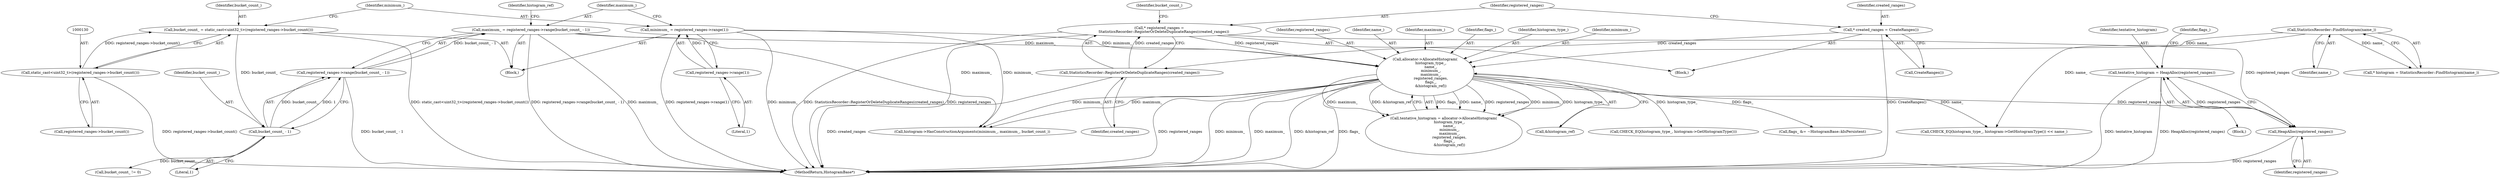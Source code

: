 digraph "0_Chrome_03c2e97746a2c471ae136b0c669f8d0c033fe168@API" {
"1000178" [label="(Call,tentative_histogram = HeapAlloc(registered_ranges))"];
"1000180" [label="(Call,HeapAlloc(registered_ranges))"];
"1000118" [label="(Call,* registered_ranges =\n        StatisticsRecorder::RegisterOrDeleteDuplicateRanges(created_ranges))"];
"1000120" [label="(Call,StatisticsRecorder::RegisterOrDeleteDuplicateRanges(created_ranges))"];
"1000114" [label="(Call,* created_ranges = CreateRanges())"];
"1000156" [label="(Call,allocator->AllocateHistogram(\n          histogram_type_,\n          name_,\n          minimum_,\n          maximum_,\n          registered_ranges,\n          flags_,\n          &histogram_ref))"];
"1000107" [label="(Call,StatisticsRecorder::FindHistogram(name_))"];
"1000132" [label="(Call,minimum_ = registered_ranges->range(1))"];
"1000134" [label="(Call,registered_ranges->range(1))"];
"1000136" [label="(Call,maximum_ = registered_ranges->range(bucket_count_ - 1))"];
"1000138" [label="(Call,registered_ranges->range(bucket_count_ - 1))"];
"1000139" [label="(Call,bucket_count_ - 1)"];
"1000127" [label="(Call,bucket_count_ = static_cast<uint32_t>(registered_ranges->bucket_count()))"];
"1000129" [label="(Call,static_cast<uint32_t>(registered_ranges->bucket_count()))"];
"1000108" [label="(Identifier,name_)"];
"1000116" [label="(Call,CreateRanges())"];
"1000138" [label="(Call,registered_ranges->range(bucket_count_ - 1))"];
"1000219" [label="(Call,bucket_count_ != 0)"];
"1000179" [label="(Identifier,tentative_histogram)"];
"1000163" [label="(Call,&histogram_ref)"];
"1000223" [label="(Call,histogram->HasConstructionArguments(minimum_, maximum_, bucket_count_))"];
"1000157" [label="(Identifier,histogram_type_)"];
"1000114" [label="(Call,* created_ranges = CreateRanges())"];
"1000136" [label="(Call,maximum_ = registered_ranges->range(bucket_count_ - 1))"];
"1000120" [label="(Call,StatisticsRecorder::RegisterOrDeleteDuplicateRanges(created_ranges))"];
"1000115" [label="(Identifier,created_ranges)"];
"1000180" [label="(Call,HeapAlloc(registered_ranges))"];
"1000144" [label="(Identifier,histogram_ref)"];
"1000127" [label="(Call,bucket_count_ = static_cast<uint32_t>(registered_ranges->bucket_count()))"];
"1000212" [label="(Call,CHECK_EQ(histogram_type_, histogram->GetHistogramType()) << name_)"];
"1000119" [label="(Identifier,registered_ranges)"];
"1000240" [label="(MethodReturn,HistogramBase*)"];
"1000124" [label="(Identifier,bucket_count_)"];
"1000213" [label="(Call,CHECK_EQ(histogram_type_, histogram->GetHistogramType()))"];
"1000178" [label="(Call,tentative_histogram = HeapAlloc(registered_ranges))"];
"1000118" [label="(Call,* registered_ranges =\n        StatisticsRecorder::RegisterOrDeleteDuplicateRanges(created_ranges))"];
"1000133" [label="(Identifier,minimum_)"];
"1000141" [label="(Literal,1)"];
"1000135" [label="(Literal,1)"];
"1000140" [label="(Identifier,bucket_count_)"];
"1000129" [label="(Call,static_cast<uint32_t>(registered_ranges->bucket_count()))"];
"1000137" [label="(Identifier,maximum_)"];
"1000168" [label="(Block,)"];
"1000156" [label="(Call,allocator->AllocateHistogram(\n          histogram_type_,\n          name_,\n          minimum_,\n          maximum_,\n          registered_ranges,\n          flags_,\n          &histogram_ref))"];
"1000131" [label="(Call,registered_ranges->bucket_count())"];
"1000112" [label="(Block,)"];
"1000159" [label="(Identifier,minimum_)"];
"1000128" [label="(Identifier,bucket_count_)"];
"1000175" [label="(Call,flags_ &= ~HistogramBase::kIsPersistent)"];
"1000161" [label="(Identifier,registered_ranges)"];
"1000183" [label="(Identifier,flags_)"];
"1000158" [label="(Identifier,name_)"];
"1000107" [label="(Call,StatisticsRecorder::FindHistogram(name_))"];
"1000181" [label="(Identifier,registered_ranges)"];
"1000134" [label="(Call,registered_ranges->range(1))"];
"1000139" [label="(Call,bucket_count_ - 1)"];
"1000154" [label="(Call,tentative_histogram = allocator->AllocateHistogram(\n          histogram_type_,\n          name_,\n          minimum_,\n          maximum_,\n          registered_ranges,\n          flags_,\n          &histogram_ref))"];
"1000160" [label="(Identifier,maximum_)"];
"1000162" [label="(Identifier,flags_)"];
"1000126" [label="(Block,)"];
"1000132" [label="(Call,minimum_ = registered_ranges->range(1))"];
"1000105" [label="(Call,* histogram = StatisticsRecorder::FindHistogram(name_))"];
"1000121" [label="(Identifier,created_ranges)"];
"1000178" -> "1000168"  [label="AST: "];
"1000178" -> "1000180"  [label="CFG: "];
"1000179" -> "1000178"  [label="AST: "];
"1000180" -> "1000178"  [label="AST: "];
"1000183" -> "1000178"  [label="CFG: "];
"1000178" -> "1000240"  [label="DDG: tentative_histogram"];
"1000178" -> "1000240"  [label="DDG: HeapAlloc(registered_ranges)"];
"1000180" -> "1000178"  [label="DDG: registered_ranges"];
"1000180" -> "1000181"  [label="CFG: "];
"1000181" -> "1000180"  [label="AST: "];
"1000180" -> "1000240"  [label="DDG: registered_ranges"];
"1000118" -> "1000180"  [label="DDG: registered_ranges"];
"1000156" -> "1000180"  [label="DDG: registered_ranges"];
"1000118" -> "1000112"  [label="AST: "];
"1000118" -> "1000120"  [label="CFG: "];
"1000119" -> "1000118"  [label="AST: "];
"1000120" -> "1000118"  [label="AST: "];
"1000124" -> "1000118"  [label="CFG: "];
"1000118" -> "1000240"  [label="DDG: StatisticsRecorder::RegisterOrDeleteDuplicateRanges(created_ranges)"];
"1000118" -> "1000240"  [label="DDG: registered_ranges"];
"1000120" -> "1000118"  [label="DDG: created_ranges"];
"1000118" -> "1000156"  [label="DDG: registered_ranges"];
"1000120" -> "1000121"  [label="CFG: "];
"1000121" -> "1000120"  [label="AST: "];
"1000120" -> "1000240"  [label="DDG: created_ranges"];
"1000114" -> "1000120"  [label="DDG: created_ranges"];
"1000114" -> "1000112"  [label="AST: "];
"1000114" -> "1000116"  [label="CFG: "];
"1000115" -> "1000114"  [label="AST: "];
"1000116" -> "1000114"  [label="AST: "];
"1000119" -> "1000114"  [label="CFG: "];
"1000114" -> "1000240"  [label="DDG: CreateRanges()"];
"1000156" -> "1000154"  [label="AST: "];
"1000156" -> "1000163"  [label="CFG: "];
"1000157" -> "1000156"  [label="AST: "];
"1000158" -> "1000156"  [label="AST: "];
"1000159" -> "1000156"  [label="AST: "];
"1000160" -> "1000156"  [label="AST: "];
"1000161" -> "1000156"  [label="AST: "];
"1000162" -> "1000156"  [label="AST: "];
"1000163" -> "1000156"  [label="AST: "];
"1000154" -> "1000156"  [label="CFG: "];
"1000156" -> "1000240"  [label="DDG: minimum_"];
"1000156" -> "1000240"  [label="DDG: maximum_"];
"1000156" -> "1000240"  [label="DDG: &histogram_ref"];
"1000156" -> "1000240"  [label="DDG: flags_"];
"1000156" -> "1000240"  [label="DDG: registered_ranges"];
"1000156" -> "1000154"  [label="DDG: flags_"];
"1000156" -> "1000154"  [label="DDG: name_"];
"1000156" -> "1000154"  [label="DDG: registered_ranges"];
"1000156" -> "1000154"  [label="DDG: minimum_"];
"1000156" -> "1000154"  [label="DDG: histogram_type_"];
"1000156" -> "1000154"  [label="DDG: maximum_"];
"1000156" -> "1000154"  [label="DDG: &histogram_ref"];
"1000107" -> "1000156"  [label="DDG: name_"];
"1000132" -> "1000156"  [label="DDG: minimum_"];
"1000136" -> "1000156"  [label="DDG: maximum_"];
"1000156" -> "1000175"  [label="DDG: flags_"];
"1000156" -> "1000213"  [label="DDG: histogram_type_"];
"1000156" -> "1000212"  [label="DDG: name_"];
"1000156" -> "1000223"  [label="DDG: minimum_"];
"1000156" -> "1000223"  [label="DDG: maximum_"];
"1000107" -> "1000105"  [label="AST: "];
"1000107" -> "1000108"  [label="CFG: "];
"1000108" -> "1000107"  [label="AST: "];
"1000105" -> "1000107"  [label="CFG: "];
"1000107" -> "1000105"  [label="DDG: name_"];
"1000107" -> "1000212"  [label="DDG: name_"];
"1000132" -> "1000126"  [label="AST: "];
"1000132" -> "1000134"  [label="CFG: "];
"1000133" -> "1000132"  [label="AST: "];
"1000134" -> "1000132"  [label="AST: "];
"1000137" -> "1000132"  [label="CFG: "];
"1000132" -> "1000240"  [label="DDG: minimum_"];
"1000132" -> "1000240"  [label="DDG: registered_ranges->range(1)"];
"1000134" -> "1000132"  [label="DDG: 1"];
"1000132" -> "1000223"  [label="DDG: minimum_"];
"1000134" -> "1000135"  [label="CFG: "];
"1000135" -> "1000134"  [label="AST: "];
"1000136" -> "1000126"  [label="AST: "];
"1000136" -> "1000138"  [label="CFG: "];
"1000137" -> "1000136"  [label="AST: "];
"1000138" -> "1000136"  [label="AST: "];
"1000144" -> "1000136"  [label="CFG: "];
"1000136" -> "1000240"  [label="DDG: registered_ranges->range(bucket_count_ - 1)"];
"1000136" -> "1000240"  [label="DDG: maximum_"];
"1000138" -> "1000136"  [label="DDG: bucket_count_ - 1"];
"1000136" -> "1000223"  [label="DDG: maximum_"];
"1000138" -> "1000139"  [label="CFG: "];
"1000139" -> "1000138"  [label="AST: "];
"1000138" -> "1000240"  [label="DDG: bucket_count_ - 1"];
"1000139" -> "1000138"  [label="DDG: bucket_count_"];
"1000139" -> "1000138"  [label="DDG: 1"];
"1000139" -> "1000141"  [label="CFG: "];
"1000140" -> "1000139"  [label="AST: "];
"1000141" -> "1000139"  [label="AST: "];
"1000127" -> "1000139"  [label="DDG: bucket_count_"];
"1000139" -> "1000219"  [label="DDG: bucket_count_"];
"1000127" -> "1000126"  [label="AST: "];
"1000127" -> "1000129"  [label="CFG: "];
"1000128" -> "1000127"  [label="AST: "];
"1000129" -> "1000127"  [label="AST: "];
"1000133" -> "1000127"  [label="CFG: "];
"1000127" -> "1000240"  [label="DDG: static_cast<uint32_t>(registered_ranges->bucket_count())"];
"1000129" -> "1000127"  [label="DDG: registered_ranges->bucket_count()"];
"1000129" -> "1000131"  [label="CFG: "];
"1000130" -> "1000129"  [label="AST: "];
"1000131" -> "1000129"  [label="AST: "];
"1000129" -> "1000240"  [label="DDG: registered_ranges->bucket_count()"];
}
